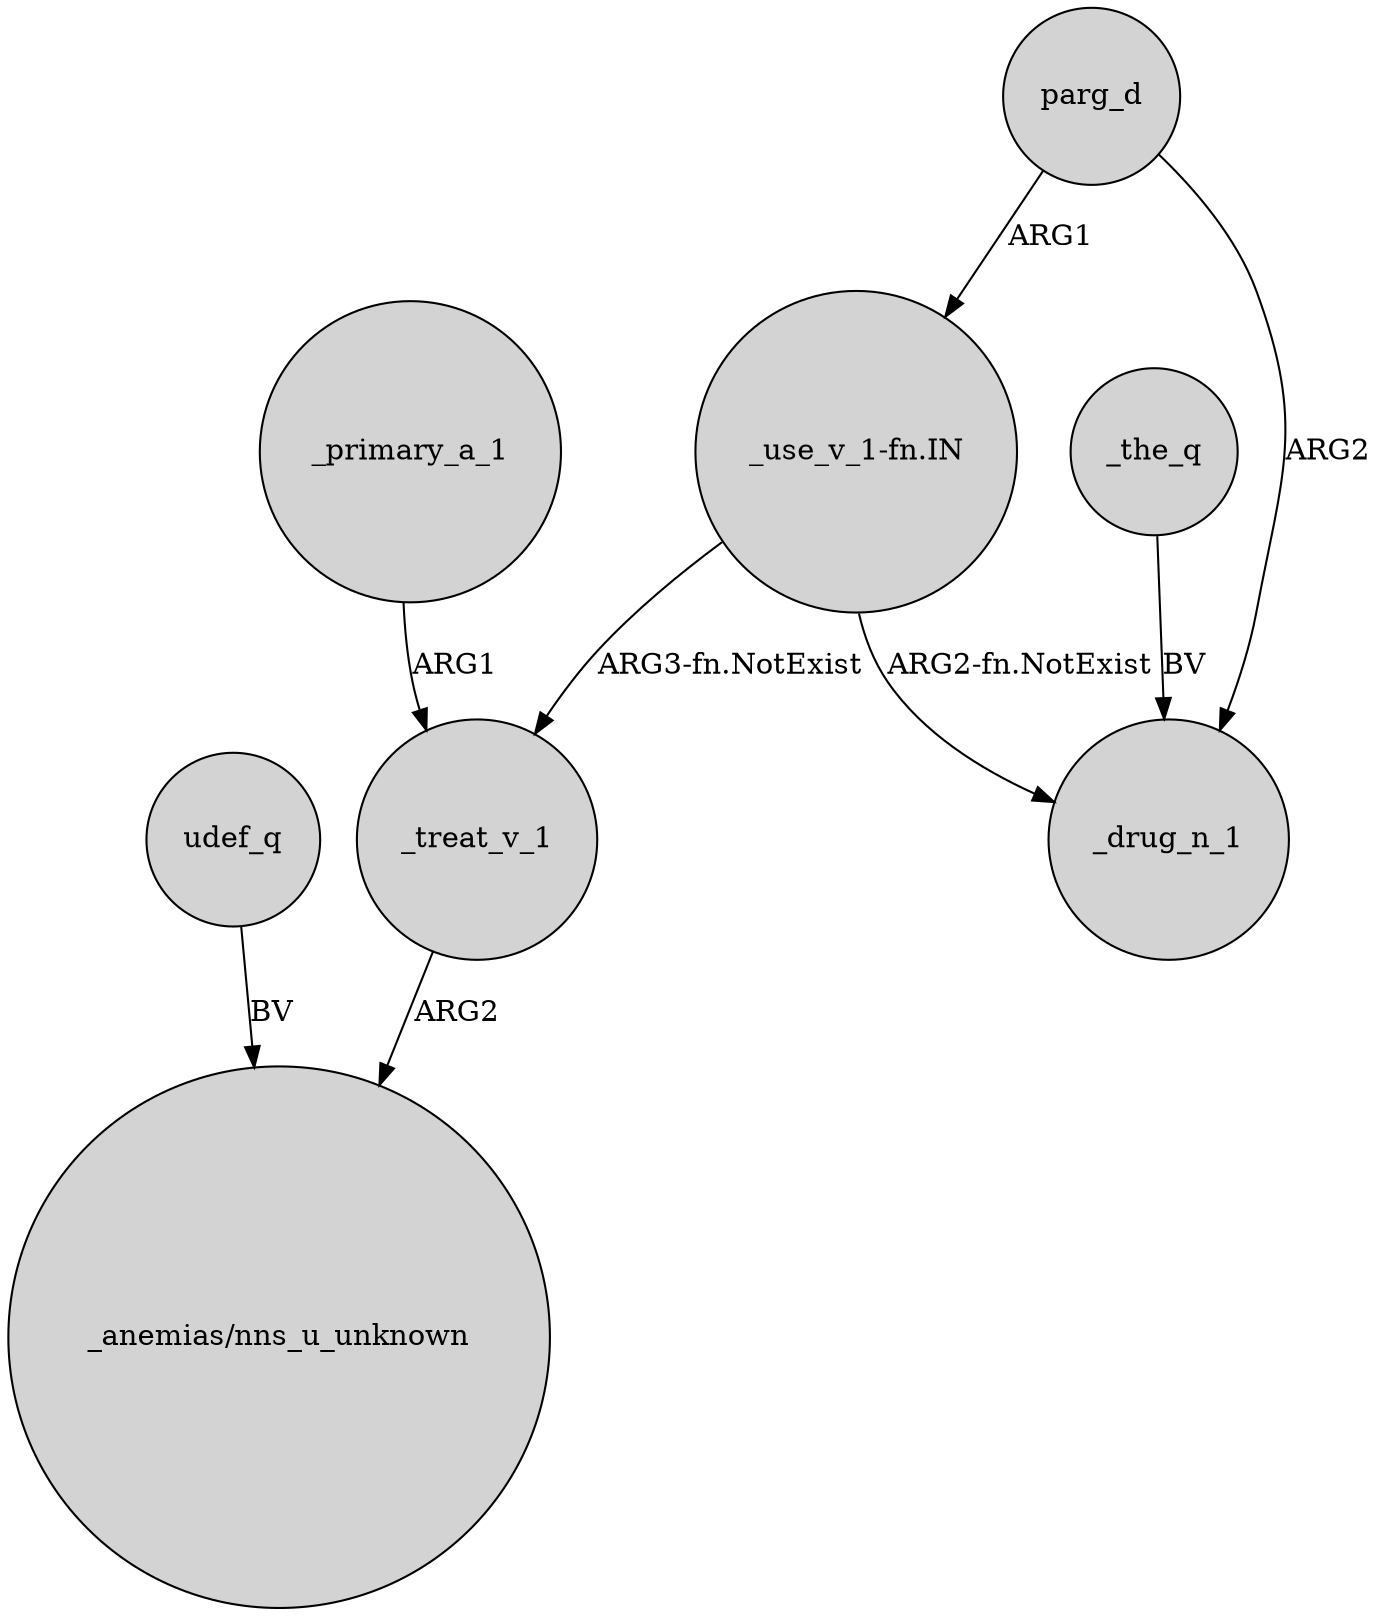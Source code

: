 digraph {
	node [shape=circle style=filled]
	_treat_v_1 -> "_anemias/nns_u_unknown" [label=ARG2]
	udef_q -> "_anemias/nns_u_unknown" [label=BV]
	parg_d -> _drug_n_1 [label=ARG2]
	_primary_a_1 -> _treat_v_1 [label=ARG1]
	parg_d -> "_use_v_1-fn.IN" [label=ARG1]
	"_use_v_1-fn.IN" -> _drug_n_1 [label="ARG2-fn.NotExist"]
	"_use_v_1-fn.IN" -> _treat_v_1 [label="ARG3-fn.NotExist"]
	_the_q -> _drug_n_1 [label=BV]
}
